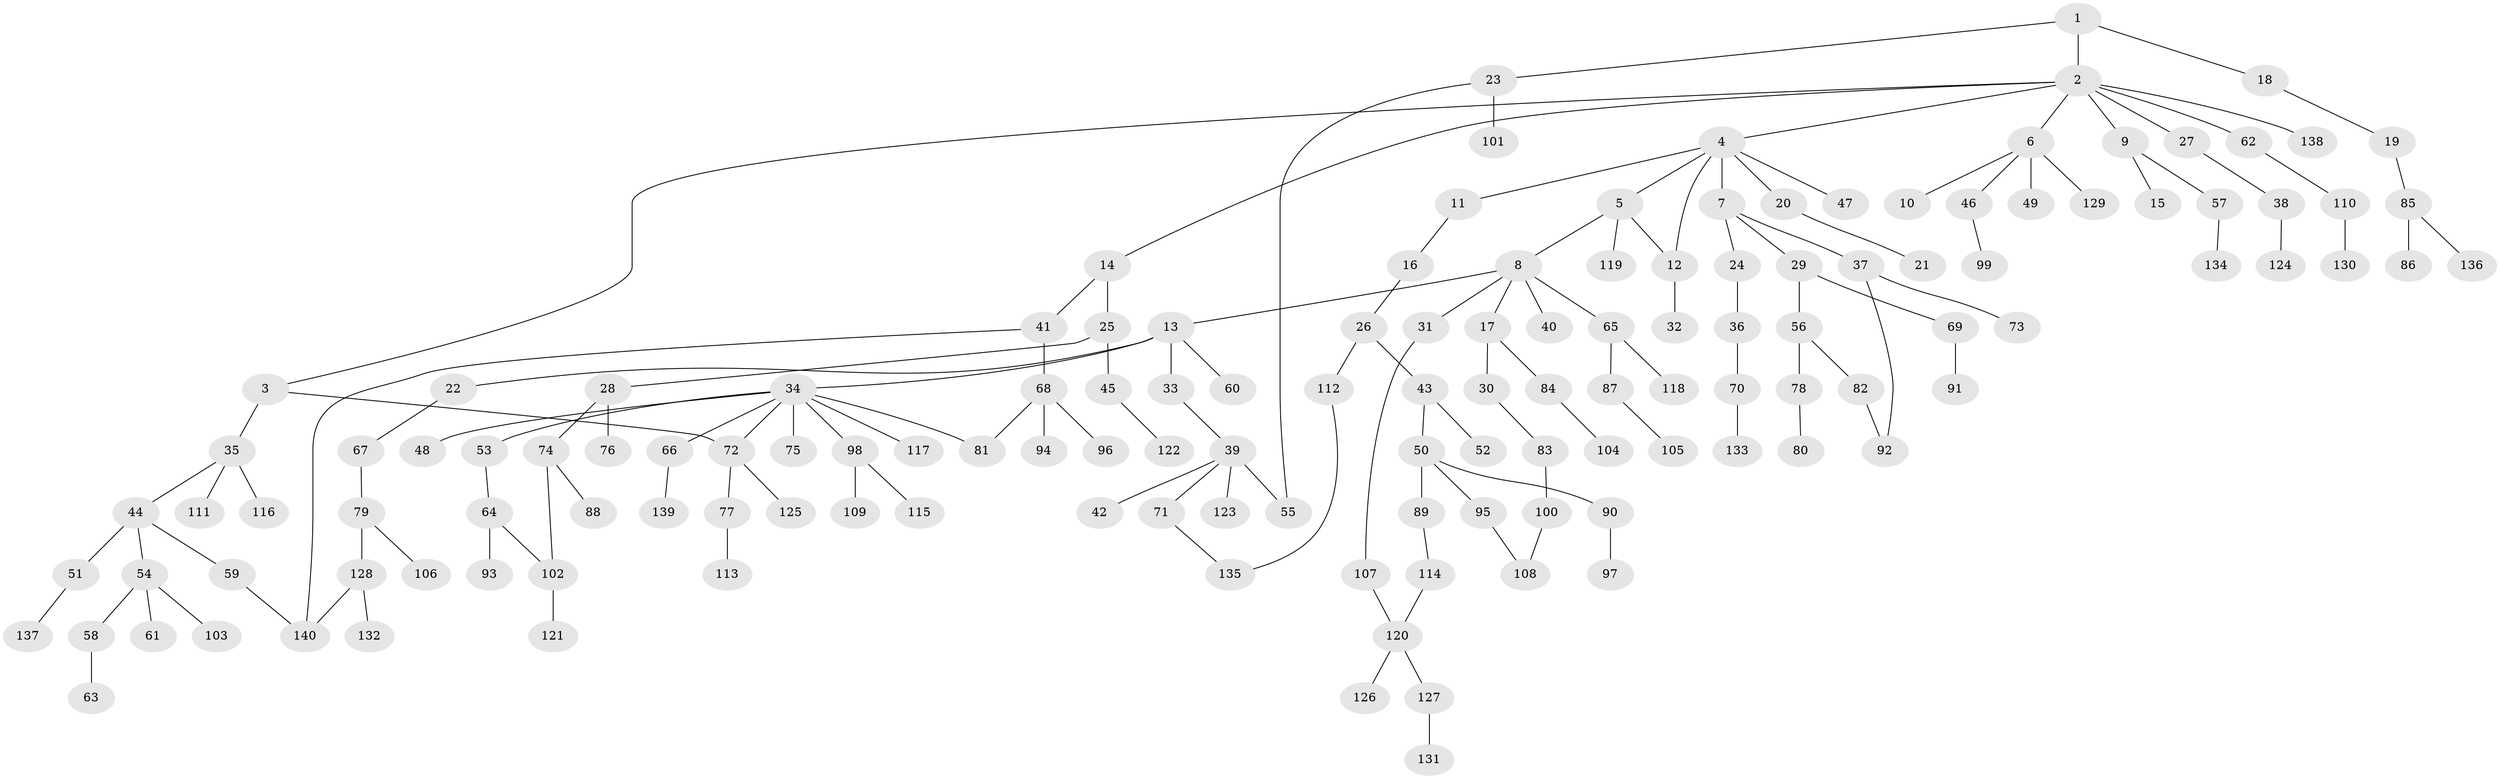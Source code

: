// coarse degree distribution, {10: 0.01020408163265306, 5: 0.05102040816326531, 6: 0.01020408163265306, 4: 0.061224489795918366, 7: 0.01020408163265306, 3: 0.11224489795918367, 1: 0.4489795918367347, 2: 0.2857142857142857, 9: 0.01020408163265306}
// Generated by graph-tools (version 1.1) at 2025/41/03/06/25 10:41:26]
// undirected, 140 vertices, 150 edges
graph export_dot {
graph [start="1"]
  node [color=gray90,style=filled];
  1;
  2;
  3;
  4;
  5;
  6;
  7;
  8;
  9;
  10;
  11;
  12;
  13;
  14;
  15;
  16;
  17;
  18;
  19;
  20;
  21;
  22;
  23;
  24;
  25;
  26;
  27;
  28;
  29;
  30;
  31;
  32;
  33;
  34;
  35;
  36;
  37;
  38;
  39;
  40;
  41;
  42;
  43;
  44;
  45;
  46;
  47;
  48;
  49;
  50;
  51;
  52;
  53;
  54;
  55;
  56;
  57;
  58;
  59;
  60;
  61;
  62;
  63;
  64;
  65;
  66;
  67;
  68;
  69;
  70;
  71;
  72;
  73;
  74;
  75;
  76;
  77;
  78;
  79;
  80;
  81;
  82;
  83;
  84;
  85;
  86;
  87;
  88;
  89;
  90;
  91;
  92;
  93;
  94;
  95;
  96;
  97;
  98;
  99;
  100;
  101;
  102;
  103;
  104;
  105;
  106;
  107;
  108;
  109;
  110;
  111;
  112;
  113;
  114;
  115;
  116;
  117;
  118;
  119;
  120;
  121;
  122;
  123;
  124;
  125;
  126;
  127;
  128;
  129;
  130;
  131;
  132;
  133;
  134;
  135;
  136;
  137;
  138;
  139;
  140;
  1 -- 2;
  1 -- 18;
  1 -- 23;
  2 -- 3;
  2 -- 4;
  2 -- 6;
  2 -- 9;
  2 -- 14;
  2 -- 27;
  2 -- 62;
  2 -- 138;
  3 -- 35;
  3 -- 72;
  4 -- 5;
  4 -- 7;
  4 -- 11;
  4 -- 12;
  4 -- 20;
  4 -- 47;
  5 -- 8;
  5 -- 119;
  5 -- 12;
  6 -- 10;
  6 -- 46;
  6 -- 49;
  6 -- 129;
  7 -- 24;
  7 -- 29;
  7 -- 37;
  8 -- 13;
  8 -- 17;
  8 -- 31;
  8 -- 40;
  8 -- 65;
  9 -- 15;
  9 -- 57;
  11 -- 16;
  12 -- 32;
  13 -- 22;
  13 -- 33;
  13 -- 34;
  13 -- 60;
  14 -- 25;
  14 -- 41;
  16 -- 26;
  17 -- 30;
  17 -- 84;
  18 -- 19;
  19 -- 85;
  20 -- 21;
  22 -- 67;
  23 -- 55;
  23 -- 101;
  24 -- 36;
  25 -- 28;
  25 -- 45;
  26 -- 43;
  26 -- 112;
  27 -- 38;
  28 -- 74;
  28 -- 76;
  29 -- 56;
  29 -- 69;
  30 -- 83;
  31 -- 107;
  33 -- 39;
  34 -- 48;
  34 -- 53;
  34 -- 66;
  34 -- 72;
  34 -- 75;
  34 -- 81;
  34 -- 98;
  34 -- 117;
  35 -- 44;
  35 -- 111;
  35 -- 116;
  36 -- 70;
  37 -- 73;
  37 -- 92;
  38 -- 124;
  39 -- 42;
  39 -- 71;
  39 -- 123;
  39 -- 55;
  41 -- 68;
  41 -- 140;
  43 -- 50;
  43 -- 52;
  44 -- 51;
  44 -- 54;
  44 -- 59;
  45 -- 122;
  46 -- 99;
  50 -- 89;
  50 -- 90;
  50 -- 95;
  51 -- 137;
  53 -- 64;
  54 -- 58;
  54 -- 61;
  54 -- 103;
  56 -- 78;
  56 -- 82;
  57 -- 134;
  58 -- 63;
  59 -- 140;
  62 -- 110;
  64 -- 93;
  64 -- 102;
  65 -- 87;
  65 -- 118;
  66 -- 139;
  67 -- 79;
  68 -- 94;
  68 -- 96;
  68 -- 81;
  69 -- 91;
  70 -- 133;
  71 -- 135;
  72 -- 77;
  72 -- 125;
  74 -- 88;
  74 -- 102;
  77 -- 113;
  78 -- 80;
  79 -- 106;
  79 -- 128;
  82 -- 92;
  83 -- 100;
  84 -- 104;
  85 -- 86;
  85 -- 136;
  87 -- 105;
  89 -- 114;
  90 -- 97;
  95 -- 108;
  98 -- 109;
  98 -- 115;
  100 -- 108;
  102 -- 121;
  107 -- 120;
  110 -- 130;
  112 -- 135;
  114 -- 120;
  120 -- 126;
  120 -- 127;
  127 -- 131;
  128 -- 132;
  128 -- 140;
}
